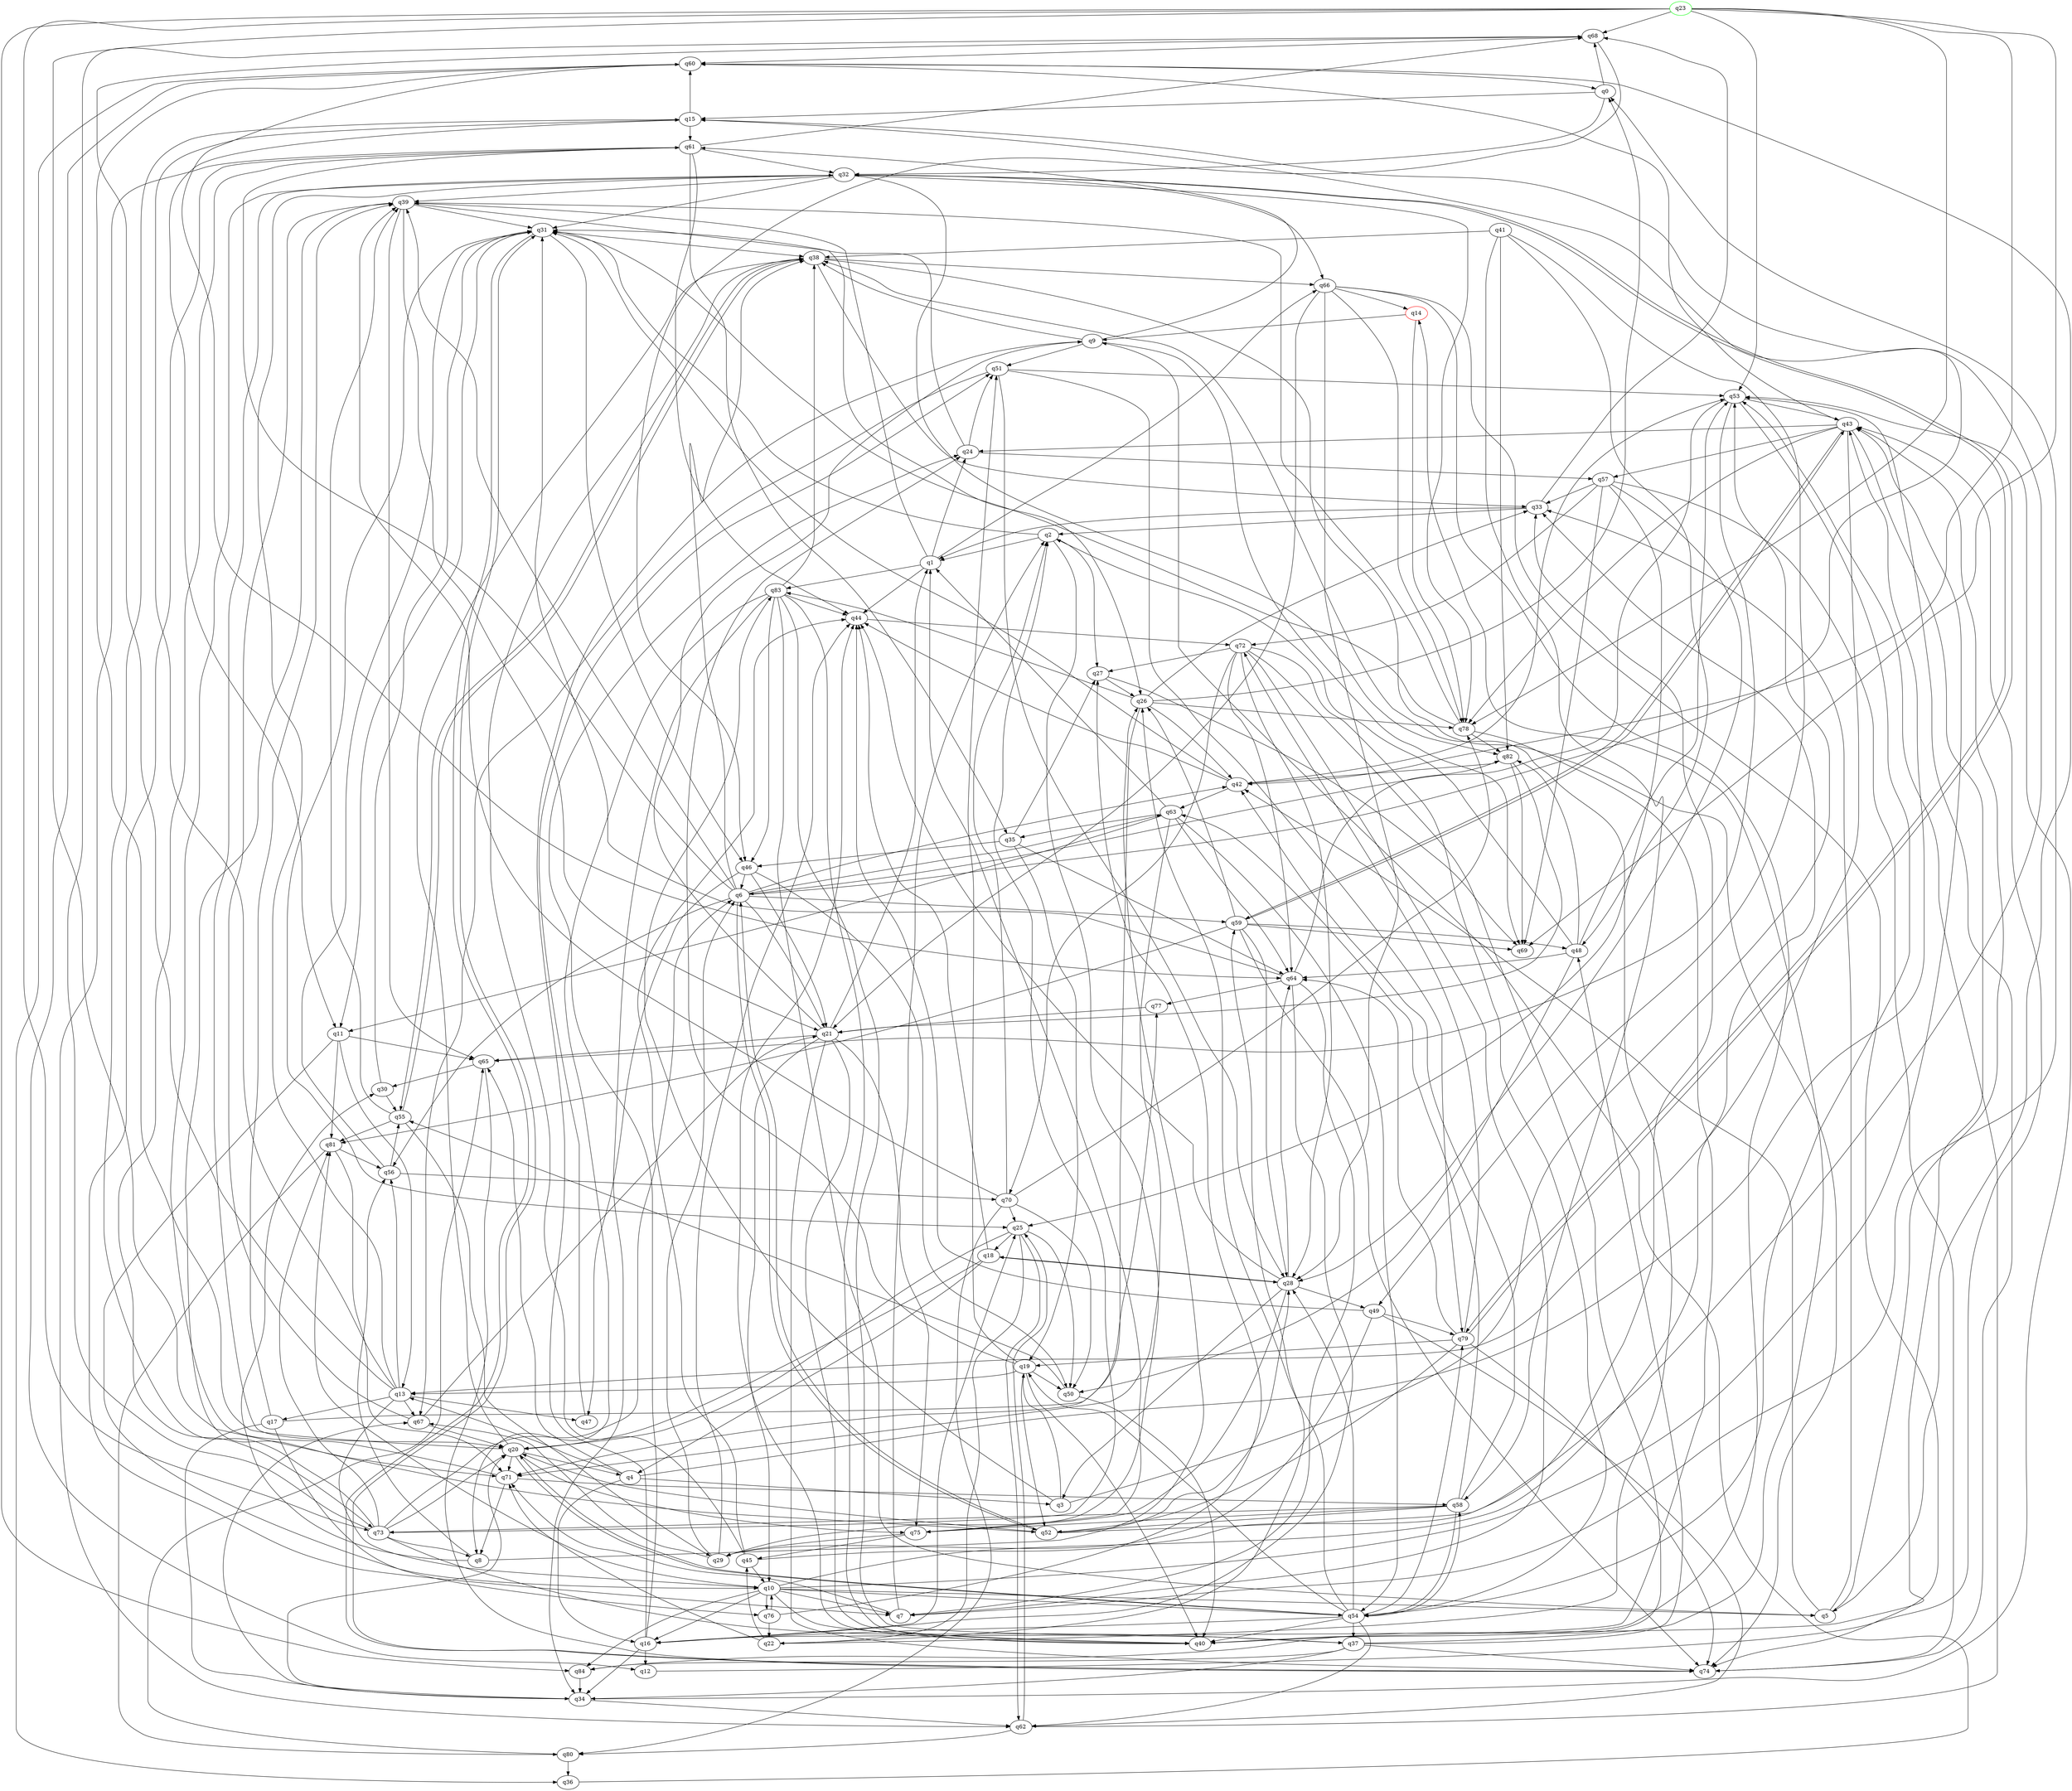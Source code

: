 digraph A{
q23 [initial=1,color=green];
q14 [final=1,color=red];
q0 -> q15;
q0 -> q32;
q0 -> q68;
q1 -> q24;
q1 -> q39;
q1 -> q44;
q1 -> q66;
q1 -> q83;
q2 -> q1;
q2 -> q27;
q2 -> q29;
q2 -> q31;
q3 -> q19;
q3 -> q53;
q3 -> q83;
q4 -> q3;
q4 -> q13;
q4 -> q16;
q4 -> q43;
q4 -> q65;
q5 -> q33;
q5 -> q42;
q5 -> q43;
q6 -> q15;
q6 -> q21;
q6 -> q38;
q6 -> q39;
q6 -> q42;
q6 -> q52;
q6 -> q56;
q6 -> q59;
q6 -> q61;
q6 -> q63;
q7 -> q0;
q7 -> q2;
q7 -> q71;
q8 -> q26;
q8 -> q30;
q8 -> q56;
q9 -> q38;
q9 -> q51;
q9 -> q61;
q9 -> q69;
q10 -> q5;
q10 -> q7;
q10 -> q16;
q10 -> q33;
q10 -> q40;
q10 -> q43;
q10 -> q54;
q10 -> q76;
q10 -> q81;
q10 -> q84;
q11 -> q10;
q11 -> q13;
q11 -> q65;
q11 -> q81;
q12 -> q43;
q13 -> q10;
q13 -> q15;
q13 -> q17;
q13 -> q32;
q13 -> q47;
q13 -> q56;
q13 -> q67;
q13 -> q68;
q14 -> q9;
q14 -> q78;
q15 -> q11;
q15 -> q60;
q15 -> q61;
q16 -> q9;
q16 -> q12;
q16 -> q24;
q16 -> q25;
q16 -> q34;
q17 -> q34;
q17 -> q39;
q17 -> q76;
q17 -> q77;
q18 -> q4;
q18 -> q20;
q18 -> q28;
q18 -> q44;
q19 -> q13;
q19 -> q24;
q19 -> q40;
q19 -> q50;
q19 -> q51;
q19 -> q52;
q20 -> q4;
q20 -> q38;
q20 -> q54;
q20 -> q60;
q20 -> q71;
q20 -> q75;
q21 -> q1;
q21 -> q9;
q21 -> q10;
q21 -> q40;
q21 -> q65;
q21 -> q74;
q21 -> q75;
q22 -> q38;
q22 -> q45;
q22 -> q59;
q22 -> q71;
q23 -> q42;
q23 -> q53;
q23 -> q68;
q23 -> q69;
q23 -> q71;
q23 -> q73;
q23 -> q78;
q23 -> q84;
q24 -> q31;
q24 -> q51;
q24 -> q57;
q25 -> q18;
q25 -> q20;
q25 -> q22;
q25 -> q50;
q25 -> q62;
q26 -> q0;
q26 -> q33;
q26 -> q42;
q26 -> q71;
q26 -> q78;
q26 -> q83;
q27 -> q26;
q27 -> q69;
q28 -> q3;
q28 -> q18;
q28 -> q44;
q28 -> q49;
q28 -> q64;
q28 -> q75;
q29 -> q6;
q29 -> q44;
q29 -> q67;
q30 -> q31;
q30 -> q55;
q31 -> q11;
q31 -> q25;
q31 -> q38;
q31 -> q46;
q31 -> q74;
q32 -> q20;
q32 -> q31;
q32 -> q39;
q32 -> q66;
q32 -> q78;
q32 -> q79;
q32 -> q82;
q33 -> q1;
q33 -> q2;
q33 -> q68;
q34 -> q20;
q34 -> q53;
q34 -> q62;
q34 -> q67;
q35 -> q19;
q35 -> q27;
q35 -> q46;
q35 -> q64;
q36 -> q9;
q37 -> q14;
q37 -> q34;
q37 -> q48;
q37 -> q74;
q37 -> q84;
q38 -> q33;
q38 -> q55;
q38 -> q66;
q38 -> q74;
q39 -> q21;
q39 -> q26;
q39 -> q31;
q39 -> q52;
q39 -> q65;
q40 -> q44;
q41 -> q38;
q41 -> q48;
q41 -> q49;
q41 -> q58;
q41 -> q82;
q42 -> q31;
q42 -> q44;
q42 -> q53;
q42 -> q63;
q43 -> q13;
q43 -> q16;
q43 -> q24;
q43 -> q57;
q43 -> q59;
q43 -> q60;
q43 -> q78;
q44 -> q72;
q45 -> q10;
q45 -> q33;
q45 -> q38;
q45 -> q44;
q46 -> q6;
q46 -> q21;
q46 -> q47;
q46 -> q50;
q47 -> q51;
q48 -> q2;
q48 -> q50;
q48 -> q53;
q48 -> q64;
q48 -> q82;
q49 -> q29;
q49 -> q44;
q49 -> q62;
q49 -> q79;
q50 -> q40;
q50 -> q55;
q51 -> q28;
q51 -> q53;
q51 -> q67;
q51 -> q79;
q52 -> q6;
q52 -> q15;
q52 -> q20;
q52 -> q28;
q53 -> q6;
q53 -> q43;
q53 -> q54;
q53 -> q65;
q54 -> q16;
q54 -> q19;
q54 -> q20;
q54 -> q26;
q54 -> q28;
q54 -> q37;
q54 -> q40;
q54 -> q58;
q54 -> q62;
q54 -> q79;
q55 -> q29;
q55 -> q38;
q55 -> q39;
q55 -> q81;
q56 -> q31;
q56 -> q55;
q56 -> q70;
q57 -> q25;
q57 -> q28;
q57 -> q33;
q57 -> q69;
q57 -> q72;
q57 -> q74;
q58 -> q42;
q58 -> q52;
q58 -> q54;
q58 -> q63;
q58 -> q73;
q58 -> q75;
q59 -> q26;
q59 -> q28;
q59 -> q43;
q59 -> q48;
q59 -> q69;
q59 -> q74;
q59 -> q81;
q60 -> q0;
q60 -> q5;
q60 -> q12;
q60 -> q36;
q60 -> q64;
q61 -> q7;
q61 -> q32;
q61 -> q35;
q61 -> q44;
q61 -> q62;
q61 -> q68;
q61 -> q73;
q62 -> q25;
q62 -> q53;
q62 -> q80;
q63 -> q1;
q63 -> q11;
q63 -> q35;
q63 -> q54;
q63 -> q64;
q63 -> q71;
q64 -> q7;
q64 -> q16;
q64 -> q31;
q64 -> q77;
q64 -> q82;
q65 -> q30;
q65 -> q74;
q66 -> q14;
q66 -> q21;
q66 -> q28;
q66 -> q40;
q66 -> q74;
q66 -> q78;
q67 -> q20;
q67 -> q21;
q67 -> q39;
q68 -> q46;
q68 -> q60;
q70 -> q2;
q70 -> q25;
q70 -> q39;
q70 -> q50;
q70 -> q78;
q70 -> q80;
q71 -> q8;
q71 -> q32;
q71 -> q58;
q72 -> q7;
q72 -> q27;
q72 -> q28;
q72 -> q54;
q72 -> q64;
q72 -> q70;
q72 -> q84;
q73 -> q2;
q73 -> q6;
q73 -> q8;
q73 -> q15;
q73 -> q20;
q73 -> q37;
q73 -> q68;
q73 -> q81;
q74 -> q31;
q74 -> q53;
q75 -> q1;
q75 -> q29;
q75 -> q45;
q76 -> q10;
q76 -> q22;
q76 -> q27;
q77 -> q21;
q78 -> q31;
q78 -> q39;
q78 -> q40;
q78 -> q82;
q79 -> q19;
q79 -> q32;
q79 -> q52;
q79 -> q64;
q79 -> q72;
q79 -> q74;
q80 -> q36;
q80 -> q65;
q81 -> q56;
q81 -> q71;
q81 -> q80;
q82 -> q21;
q82 -> q42;
q82 -> q69;
q83 -> q5;
q83 -> q8;
q83 -> q34;
q83 -> q37;
q83 -> q38;
q83 -> q40;
q83 -> q44;
q83 -> q46;
q84 -> q34;
}